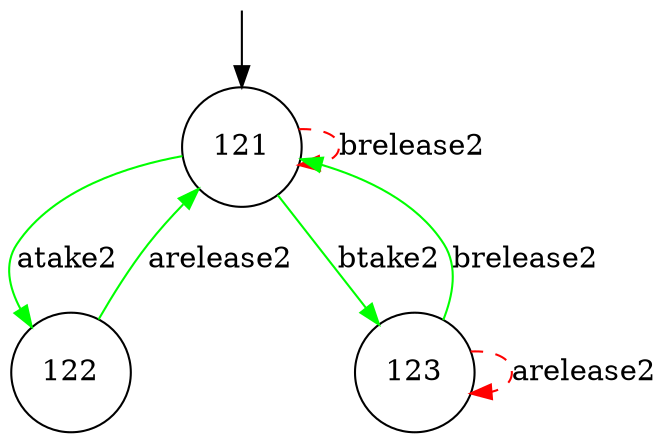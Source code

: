 digraph g {

	s0 [shape="circle" label="121"];
	s1 [shape="circle" label="122"];
	s2 [shape="circle" label="123"];

	s0 -> s0 [modality="MAY", style="dashed", color="red" contract="RED", label="brelease2"];
	s2 -> s2 [modality="MAY", style="dashed", color="red" contract="RED", label="arelease2"];
	s0 -> s2 [modality="MUST", style="strict", color="green" contract="GREEN", label="btake2"];
	s2 -> s0 [modality="MUST", style="strict", color="green" contract="GREEN", label="brelease2"];
	s1 -> s0 [modality="MUST", style="strict", color="green" contract="GREEN", label="arelease2"];
	s0 -> s1 [modality="MUST", style="strict", color="green" contract="GREEN", label="atake2"];

__start0 [label="" shape="none" width="0" height="0"];
__start0 -> s0;
}
